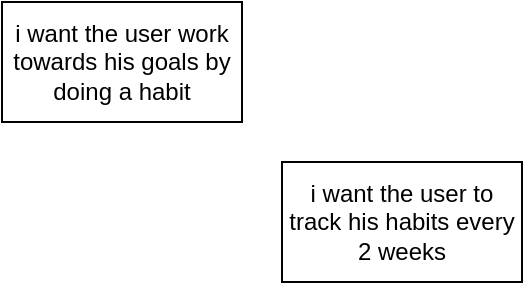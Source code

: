 <mxfile>
    <diagram id="abnqSsx6nAowCgIV3z_j" name="Page-1">
        <mxGraphModel dx="734" dy="863" grid="1" gridSize="10" guides="1" tooltips="1" connect="1" arrows="1" fold="1" page="1" pageScale="1" pageWidth="850" pageHeight="1100" math="0" shadow="0">
            <root>
                <mxCell id="0"/>
                <mxCell id="1" parent="0"/>
                <mxCell id="2" value="i want the user to track his habits every 2 weeks" style="rounded=0;whiteSpace=wrap;html=1;" vertex="1" parent="1">
                    <mxGeometry x="210" y="140" width="120" height="60" as="geometry"/>
                </mxCell>
                <mxCell id="3" value="i want the user work towards his goals by doing a habit" style="rounded=0;whiteSpace=wrap;html=1;" vertex="1" parent="1">
                    <mxGeometry x="70" y="60" width="120" height="60" as="geometry"/>
                </mxCell>
            </root>
        </mxGraphModel>
    </diagram>
</mxfile>